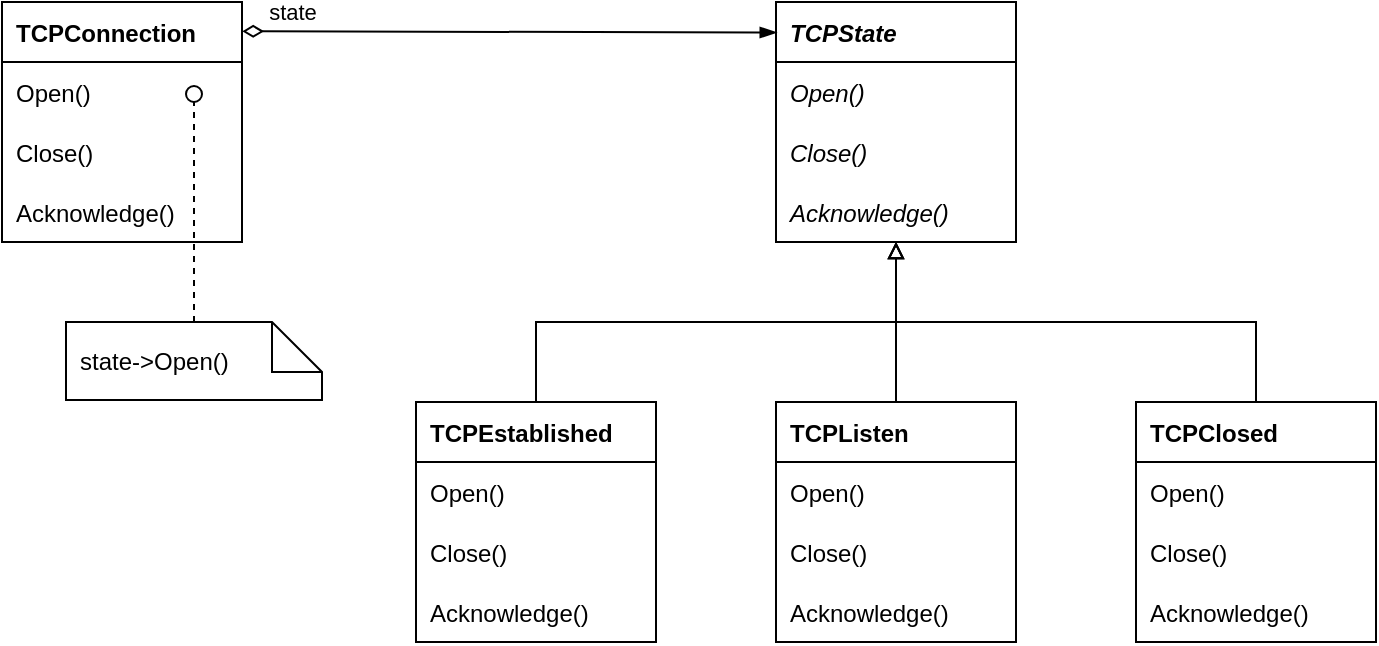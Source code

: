 <mxfile version="21.2.8" type="device">
  <diagram name="Page-1" id="s7iFJKRph6boYEccgbPp">
    <mxGraphModel dx="1140" dy="763" grid="1" gridSize="10" guides="1" tooltips="1" connect="1" arrows="1" fold="1" page="1" pageScale="1" pageWidth="850" pageHeight="1100" math="0" shadow="0">
      <root>
        <mxCell id="0" />
        <mxCell id="1" parent="0" />
        <mxCell id="-9_9eDDFU3y62VpfEBMQ-1" value="TCPConnection" style="swimlane;fontStyle=1;childLayout=stackLayout;horizontal=1;startSize=30;fillColor=none;horizontalStack=0;resizeParent=1;resizeParentMax=0;resizeLast=0;collapsible=0;marginBottom=0;fontSize=12;swimlaneHead=1;swimlaneBody=1;connectable=1;allowArrows=1;dropTarget=1;align=left;spacingLeft=5;" vertex="1" parent="1">
          <mxGeometry x="83" y="200" width="120" height="120" as="geometry">
            <mxRectangle x="245" y="370" width="90" height="26" as="alternateBounds" />
          </mxGeometry>
        </mxCell>
        <mxCell id="-9_9eDDFU3y62VpfEBMQ-2" value="Open()" style="text;strokeColor=none;fillColor=none;align=left;verticalAlign=middle;spacingLeft=5;spacingRight=4;overflow=hidden;rotatable=0;points=[[0,0.5],[1,0.5]];portConstraint=eastwest;fontSize=12;fontStyle=0;connectable=0;" vertex="1" parent="-9_9eDDFU3y62VpfEBMQ-1">
          <mxGeometry y="30" width="120" height="30" as="geometry" />
        </mxCell>
        <mxCell id="-9_9eDDFU3y62VpfEBMQ-5" value="Close()" style="text;strokeColor=none;fillColor=none;align=left;verticalAlign=middle;spacingLeft=5;spacingRight=4;overflow=hidden;rotatable=0;points=[[0,0.5],[1,0.5]];portConstraint=eastwest;fontSize=12;fontStyle=0;connectable=0;" vertex="1" parent="-9_9eDDFU3y62VpfEBMQ-1">
          <mxGeometry y="60" width="120" height="30" as="geometry" />
        </mxCell>
        <mxCell id="-9_9eDDFU3y62VpfEBMQ-6" value="Acknowledge()" style="text;strokeColor=none;fillColor=none;align=left;verticalAlign=middle;spacingLeft=5;spacingRight=4;overflow=hidden;rotatable=0;points=[[0,0.5],[1,0.5]];portConstraint=eastwest;fontSize=12;fontStyle=0;connectable=0;" vertex="1" parent="-9_9eDDFU3y62VpfEBMQ-1">
          <mxGeometry y="90" width="120" height="30" as="geometry" />
        </mxCell>
        <mxCell id="-9_9eDDFU3y62VpfEBMQ-7" value="TCPState" style="swimlane;fontStyle=3;childLayout=stackLayout;horizontal=1;startSize=30;fillColor=none;horizontalStack=0;resizeParent=1;resizeParentMax=0;resizeLast=0;collapsible=0;marginBottom=0;fontSize=12;swimlaneHead=1;swimlaneBody=1;connectable=1;allowArrows=1;dropTarget=1;align=left;spacingLeft=5;" vertex="1" parent="1">
          <mxGeometry x="470" y="200" width="120" height="120" as="geometry">
            <mxRectangle x="245" y="370" width="90" height="26" as="alternateBounds" />
          </mxGeometry>
        </mxCell>
        <mxCell id="-9_9eDDFU3y62VpfEBMQ-8" value="Open()" style="text;strokeColor=none;fillColor=none;align=left;verticalAlign=middle;spacingLeft=5;spacingRight=4;overflow=hidden;rotatable=0;points=[[0,0.5],[1,0.5]];portConstraint=eastwest;fontSize=12;fontStyle=2;connectable=0;" vertex="1" parent="-9_9eDDFU3y62VpfEBMQ-7">
          <mxGeometry y="30" width="120" height="30" as="geometry" />
        </mxCell>
        <mxCell id="-9_9eDDFU3y62VpfEBMQ-9" value="Close()" style="text;strokeColor=none;fillColor=none;align=left;verticalAlign=middle;spacingLeft=5;spacingRight=4;overflow=hidden;rotatable=0;points=[[0,0.5],[1,0.5]];portConstraint=eastwest;fontSize=12;fontStyle=2;connectable=0;" vertex="1" parent="-9_9eDDFU3y62VpfEBMQ-7">
          <mxGeometry y="60" width="120" height="30" as="geometry" />
        </mxCell>
        <mxCell id="-9_9eDDFU3y62VpfEBMQ-10" value="Acknowledge()" style="text;strokeColor=none;fillColor=none;align=left;verticalAlign=middle;spacingLeft=5;spacingRight=4;overflow=hidden;rotatable=0;points=[[0,0.5],[1,0.5]];portConstraint=eastwest;fontSize=12;fontStyle=2;connectable=0;" vertex="1" parent="-9_9eDDFU3y62VpfEBMQ-7">
          <mxGeometry y="90" width="120" height="30" as="geometry" />
        </mxCell>
        <mxCell id="-9_9eDDFU3y62VpfEBMQ-11" value="TCPEstablished" style="swimlane;fontStyle=1;childLayout=stackLayout;horizontal=1;startSize=30;fillColor=none;horizontalStack=0;resizeParent=1;resizeParentMax=0;resizeLast=0;collapsible=0;marginBottom=0;fontSize=12;swimlaneHead=1;swimlaneBody=1;connectable=1;allowArrows=1;dropTarget=1;align=left;spacingLeft=5;" vertex="1" parent="1">
          <mxGeometry x="290" y="400" width="120" height="120" as="geometry">
            <mxRectangle x="245" y="370" width="90" height="26" as="alternateBounds" />
          </mxGeometry>
        </mxCell>
        <mxCell id="-9_9eDDFU3y62VpfEBMQ-12" value="Open()" style="text;strokeColor=none;fillColor=none;align=left;verticalAlign=middle;spacingLeft=5;spacingRight=4;overflow=hidden;rotatable=0;points=[[0,0.5],[1,0.5]];portConstraint=eastwest;fontSize=12;fontStyle=0;connectable=0;" vertex="1" parent="-9_9eDDFU3y62VpfEBMQ-11">
          <mxGeometry y="30" width="120" height="30" as="geometry" />
        </mxCell>
        <mxCell id="-9_9eDDFU3y62VpfEBMQ-13" value="Close()" style="text;strokeColor=none;fillColor=none;align=left;verticalAlign=middle;spacingLeft=5;spacingRight=4;overflow=hidden;rotatable=0;points=[[0,0.5],[1,0.5]];portConstraint=eastwest;fontSize=12;fontStyle=0;connectable=0;" vertex="1" parent="-9_9eDDFU3y62VpfEBMQ-11">
          <mxGeometry y="60" width="120" height="30" as="geometry" />
        </mxCell>
        <mxCell id="-9_9eDDFU3y62VpfEBMQ-14" value="Acknowledge()" style="text;strokeColor=none;fillColor=none;align=left;verticalAlign=middle;spacingLeft=5;spacingRight=4;overflow=hidden;rotatable=0;points=[[0,0.5],[1,0.5]];portConstraint=eastwest;fontSize=12;fontStyle=0;connectable=0;" vertex="1" parent="-9_9eDDFU3y62VpfEBMQ-11">
          <mxGeometry y="90" width="120" height="30" as="geometry" />
        </mxCell>
        <mxCell id="-9_9eDDFU3y62VpfEBMQ-15" value="TCPListen" style="swimlane;fontStyle=1;childLayout=stackLayout;horizontal=1;startSize=30;fillColor=none;horizontalStack=0;resizeParent=1;resizeParentMax=0;resizeLast=0;collapsible=0;marginBottom=0;fontSize=12;swimlaneHead=1;swimlaneBody=1;connectable=1;allowArrows=1;dropTarget=1;align=left;spacingLeft=5;" vertex="1" parent="1">
          <mxGeometry x="470" y="400" width="120" height="120" as="geometry">
            <mxRectangle x="245" y="370" width="90" height="26" as="alternateBounds" />
          </mxGeometry>
        </mxCell>
        <mxCell id="-9_9eDDFU3y62VpfEBMQ-16" value="Open()" style="text;strokeColor=none;fillColor=none;align=left;verticalAlign=middle;spacingLeft=5;spacingRight=4;overflow=hidden;rotatable=0;points=[[0,0.5],[1,0.5]];portConstraint=eastwest;fontSize=12;fontStyle=0;connectable=0;" vertex="1" parent="-9_9eDDFU3y62VpfEBMQ-15">
          <mxGeometry y="30" width="120" height="30" as="geometry" />
        </mxCell>
        <mxCell id="-9_9eDDFU3y62VpfEBMQ-17" value="Close()" style="text;strokeColor=none;fillColor=none;align=left;verticalAlign=middle;spacingLeft=5;spacingRight=4;overflow=hidden;rotatable=0;points=[[0,0.5],[1,0.5]];portConstraint=eastwest;fontSize=12;fontStyle=0;connectable=0;" vertex="1" parent="-9_9eDDFU3y62VpfEBMQ-15">
          <mxGeometry y="60" width="120" height="30" as="geometry" />
        </mxCell>
        <mxCell id="-9_9eDDFU3y62VpfEBMQ-18" value="Acknowledge()" style="text;strokeColor=none;fillColor=none;align=left;verticalAlign=middle;spacingLeft=5;spacingRight=4;overflow=hidden;rotatable=0;points=[[0,0.5],[1,0.5]];portConstraint=eastwest;fontSize=12;fontStyle=0;connectable=0;" vertex="1" parent="-9_9eDDFU3y62VpfEBMQ-15">
          <mxGeometry y="90" width="120" height="30" as="geometry" />
        </mxCell>
        <mxCell id="-9_9eDDFU3y62VpfEBMQ-19" value="TCPClosed" style="swimlane;fontStyle=1;childLayout=stackLayout;horizontal=1;startSize=30;fillColor=none;horizontalStack=0;resizeParent=1;resizeParentMax=0;resizeLast=0;collapsible=0;marginBottom=0;fontSize=12;swimlaneHead=1;swimlaneBody=1;connectable=1;allowArrows=1;dropTarget=1;align=left;spacingLeft=5;" vertex="1" parent="1">
          <mxGeometry x="650" y="400" width="120" height="120" as="geometry">
            <mxRectangle x="245" y="370" width="90" height="26" as="alternateBounds" />
          </mxGeometry>
        </mxCell>
        <mxCell id="-9_9eDDFU3y62VpfEBMQ-20" value="Open()" style="text;strokeColor=none;fillColor=none;align=left;verticalAlign=middle;spacingLeft=5;spacingRight=4;overflow=hidden;rotatable=0;points=[[0,0.5],[1,0.5]];portConstraint=eastwest;fontSize=12;fontStyle=0;connectable=0;" vertex="1" parent="-9_9eDDFU3y62VpfEBMQ-19">
          <mxGeometry y="30" width="120" height="30" as="geometry" />
        </mxCell>
        <mxCell id="-9_9eDDFU3y62VpfEBMQ-21" value="Close()" style="text;strokeColor=none;fillColor=none;align=left;verticalAlign=middle;spacingLeft=5;spacingRight=4;overflow=hidden;rotatable=0;points=[[0,0.5],[1,0.5]];portConstraint=eastwest;fontSize=12;fontStyle=0;connectable=0;" vertex="1" parent="-9_9eDDFU3y62VpfEBMQ-19">
          <mxGeometry y="60" width="120" height="30" as="geometry" />
        </mxCell>
        <mxCell id="-9_9eDDFU3y62VpfEBMQ-22" value="Acknowledge()" style="text;strokeColor=none;fillColor=none;align=left;verticalAlign=middle;spacingLeft=5;spacingRight=4;overflow=hidden;rotatable=0;points=[[0,0.5],[1,0.5]];portConstraint=eastwest;fontSize=12;fontStyle=0;connectable=0;" vertex="1" parent="-9_9eDDFU3y62VpfEBMQ-19">
          <mxGeometry y="90" width="120" height="30" as="geometry" />
        </mxCell>
        <mxCell id="-9_9eDDFU3y62VpfEBMQ-23" value="" style="rounded=0;orthogonalLoop=1;jettySize=auto;html=1;fontSize=12;startSize=8;endArrow=blockThin;endFill=1;exitX=1.001;exitY=0.122;exitDx=0;exitDy=0;startArrow=diamondThin;startFill=0;entryX=0.003;entryY=0.127;entryDx=0;entryDy=0;entryPerimeter=0;exitPerimeter=0;" edge="1" parent="1" source="-9_9eDDFU3y62VpfEBMQ-1" target="-9_9eDDFU3y62VpfEBMQ-7">
          <mxGeometry relative="1" as="geometry">
            <mxPoint x="399" y="228.781" as="sourcePoint" />
            <mxPoint x="320" y="229.141" as="targetPoint" />
          </mxGeometry>
        </mxCell>
        <mxCell id="-9_9eDDFU3y62VpfEBMQ-24" value="state" style="edgeLabel;html=1;align=center;verticalAlign=middle;resizable=0;points=[];" vertex="1" connectable="0" parent="-9_9eDDFU3y62VpfEBMQ-23">
          <mxGeometry x="0.205" y="2" relative="1" as="geometry">
            <mxPoint x="-136" y="-8" as="offset" />
          </mxGeometry>
        </mxCell>
        <mxCell id="-9_9eDDFU3y62VpfEBMQ-25" value="" style="html=1;verticalAlign=bottom;labelBackgroundColor=none;endArrow=oval;endFill=0;endSize=8;rounded=0;fontSize=12;exitX=0.5;exitY=0;exitDx=0;exitDy=0;exitPerimeter=0;anchorPointDirection=0;dashed=1;" edge="1" source="-9_9eDDFU3y62VpfEBMQ-26" parent="1">
          <mxGeometry width="160" relative="1" as="geometry">
            <mxPoint x="308" y="340.5" as="sourcePoint" />
            <mxPoint x="179" y="246" as="targetPoint" />
          </mxGeometry>
        </mxCell>
        <mxCell id="-9_9eDDFU3y62VpfEBMQ-26" value="state-&amp;gt;Open()" style="shape=note2;boundedLbl=1;whiteSpace=wrap;html=1;size=25;verticalAlign=middle;align=left;spacingLeft=5;fontSize=12;startSize=30;fillColor=none;" vertex="1" parent="1">
          <mxGeometry x="115" y="360" width="128" height="39" as="geometry" />
        </mxCell>
        <mxCell id="-9_9eDDFU3y62VpfEBMQ-27" value="" style="edgeStyle=orthogonalEdgeStyle;rounded=0;orthogonalLoop=1;jettySize=auto;html=1;fontSize=12;startSize=30;endArrow=block;endFill=0;exitX=0.5;exitY=0;exitDx=0;exitDy=0;entryX=0.5;entryY=1;entryDx=0;entryDy=0;" edge="1" parent="1" source="-9_9eDDFU3y62VpfEBMQ-11" target="-9_9eDDFU3y62VpfEBMQ-7">
          <mxGeometry relative="1" as="geometry">
            <mxPoint x="378" y="354" as="sourcePoint" />
            <mxPoint x="378" y="320" as="targetPoint" />
          </mxGeometry>
        </mxCell>
        <mxCell id="-9_9eDDFU3y62VpfEBMQ-28" value="" style="edgeStyle=orthogonalEdgeStyle;rounded=0;orthogonalLoop=1;jettySize=auto;html=1;fontSize=12;startSize=30;endArrow=block;endFill=0;exitX=0.5;exitY=0;exitDx=0;exitDy=0;entryX=0.5;entryY=1;entryDx=0;entryDy=0;" edge="1" parent="1" source="-9_9eDDFU3y62VpfEBMQ-19" target="-9_9eDDFU3y62VpfEBMQ-7">
          <mxGeometry relative="1" as="geometry">
            <mxPoint x="360" y="410" as="sourcePoint" />
            <mxPoint x="540" y="330" as="targetPoint" />
          </mxGeometry>
        </mxCell>
        <mxCell id="-9_9eDDFU3y62VpfEBMQ-29" value="" style="edgeStyle=orthogonalEdgeStyle;rounded=0;orthogonalLoop=1;jettySize=auto;html=1;fontSize=12;startSize=30;endArrow=block;endFill=0;exitX=0.5;exitY=0;exitDx=0;exitDy=0;entryX=0.5;entryY=1;entryDx=0;entryDy=0;" edge="1" parent="1" source="-9_9eDDFU3y62VpfEBMQ-15" target="-9_9eDDFU3y62VpfEBMQ-7">
          <mxGeometry relative="1" as="geometry">
            <mxPoint x="720" y="410" as="sourcePoint" />
            <mxPoint x="540" y="330" as="targetPoint" />
          </mxGeometry>
        </mxCell>
      </root>
    </mxGraphModel>
  </diagram>
</mxfile>
